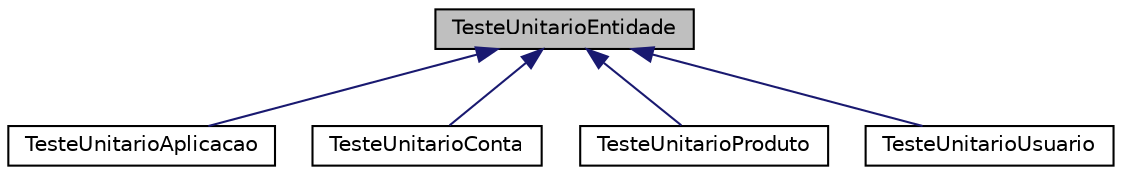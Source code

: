 digraph "TesteUnitarioEntidade"
{
 // LATEX_PDF_SIZE
  edge [fontname="Helvetica",fontsize="10",labelfontname="Helvetica",labelfontsize="10"];
  node [fontname="Helvetica",fontsize="10",shape=record];
  Node1 [label="TesteUnitarioEntidade",height=0.2,width=0.4,color="black", fillcolor="grey75", style="filled", fontcolor="black",tooltip=" "];
  Node1 -> Node2 [dir="back",color="midnightblue",fontsize="10",style="solid",fontname="Helvetica"];
  Node2 [label="TesteUnitarioAplicacao",height=0.2,width=0.4,color="black", fillcolor="white", style="filled",URL="$class_teste_unitario_aplicacao.html",tooltip=" "];
  Node1 -> Node3 [dir="back",color="midnightblue",fontsize="10",style="solid",fontname="Helvetica"];
  Node3 [label="TesteUnitarioConta",height=0.2,width=0.4,color="black", fillcolor="white", style="filled",URL="$class_teste_unitario_conta.html",tooltip=" "];
  Node1 -> Node4 [dir="back",color="midnightblue",fontsize="10",style="solid",fontname="Helvetica"];
  Node4 [label="TesteUnitarioProduto",height=0.2,width=0.4,color="black", fillcolor="white", style="filled",URL="$class_teste_unitario_produto.html",tooltip=" "];
  Node1 -> Node5 [dir="back",color="midnightblue",fontsize="10",style="solid",fontname="Helvetica"];
  Node5 [label="TesteUnitarioUsuario",height=0.2,width=0.4,color="black", fillcolor="white", style="filled",URL="$class_teste_unitario_usuario.html",tooltip=" "];
}
